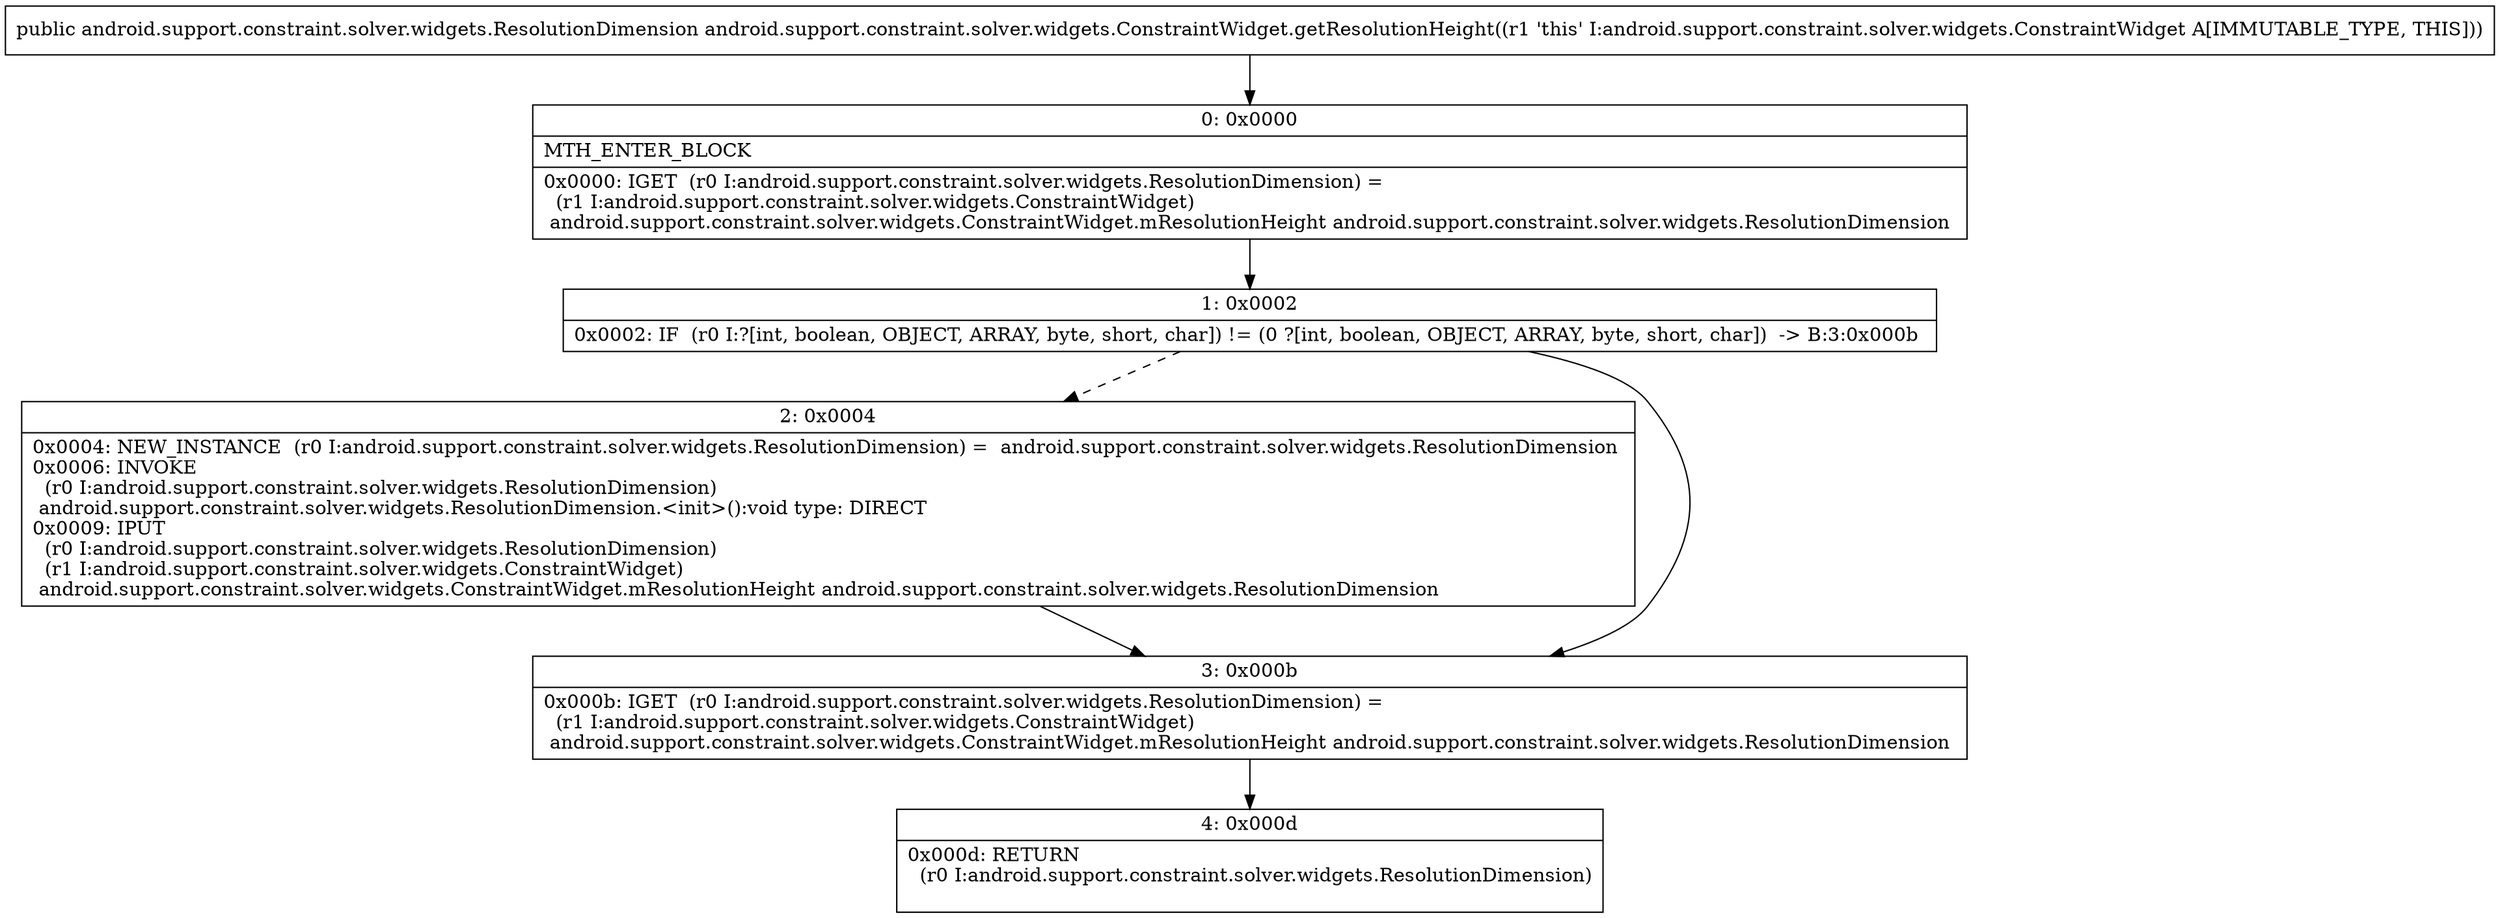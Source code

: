 digraph "CFG forandroid.support.constraint.solver.widgets.ConstraintWidget.getResolutionHeight()Landroid\/support\/constraint\/solver\/widgets\/ResolutionDimension;" {
Node_0 [shape=record,label="{0\:\ 0x0000|MTH_ENTER_BLOCK\l|0x0000: IGET  (r0 I:android.support.constraint.solver.widgets.ResolutionDimension) = \l  (r1 I:android.support.constraint.solver.widgets.ConstraintWidget)\l android.support.constraint.solver.widgets.ConstraintWidget.mResolutionHeight android.support.constraint.solver.widgets.ResolutionDimension \l}"];
Node_1 [shape=record,label="{1\:\ 0x0002|0x0002: IF  (r0 I:?[int, boolean, OBJECT, ARRAY, byte, short, char]) != (0 ?[int, boolean, OBJECT, ARRAY, byte, short, char])  \-\> B:3:0x000b \l}"];
Node_2 [shape=record,label="{2\:\ 0x0004|0x0004: NEW_INSTANCE  (r0 I:android.support.constraint.solver.widgets.ResolutionDimension) =  android.support.constraint.solver.widgets.ResolutionDimension \l0x0006: INVOKE  \l  (r0 I:android.support.constraint.solver.widgets.ResolutionDimension)\l android.support.constraint.solver.widgets.ResolutionDimension.\<init\>():void type: DIRECT \l0x0009: IPUT  \l  (r0 I:android.support.constraint.solver.widgets.ResolutionDimension)\l  (r1 I:android.support.constraint.solver.widgets.ConstraintWidget)\l android.support.constraint.solver.widgets.ConstraintWidget.mResolutionHeight android.support.constraint.solver.widgets.ResolutionDimension \l}"];
Node_3 [shape=record,label="{3\:\ 0x000b|0x000b: IGET  (r0 I:android.support.constraint.solver.widgets.ResolutionDimension) = \l  (r1 I:android.support.constraint.solver.widgets.ConstraintWidget)\l android.support.constraint.solver.widgets.ConstraintWidget.mResolutionHeight android.support.constraint.solver.widgets.ResolutionDimension \l}"];
Node_4 [shape=record,label="{4\:\ 0x000d|0x000d: RETURN  \l  (r0 I:android.support.constraint.solver.widgets.ResolutionDimension)\l \l}"];
MethodNode[shape=record,label="{public android.support.constraint.solver.widgets.ResolutionDimension android.support.constraint.solver.widgets.ConstraintWidget.getResolutionHeight((r1 'this' I:android.support.constraint.solver.widgets.ConstraintWidget A[IMMUTABLE_TYPE, THIS])) }"];
MethodNode -> Node_0;
Node_0 -> Node_1;
Node_1 -> Node_2[style=dashed];
Node_1 -> Node_3;
Node_2 -> Node_3;
Node_3 -> Node_4;
}

